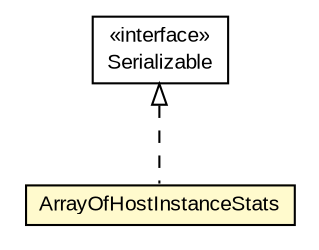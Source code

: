 #!/usr/local/bin/dot
#
# Class diagram 
# Generated by UMLGraph version R5_6-24-gf6e263 (http://www.umlgraph.org/)
#

digraph G {
	edge [fontname="arial",fontsize=10,labelfontname="arial",labelfontsize=10];
	node [fontname="arial",fontsize=10,shape=plaintext];
	nodesep=0.25;
	ranksep=0.5;
	// org.miloss.fgsms.services.interfaces.dataaccessservice.ArrayOfHostInstanceStats
	c145565 [label=<<table title="org.miloss.fgsms.services.interfaces.dataaccessservice.ArrayOfHostInstanceStats" border="0" cellborder="1" cellspacing="0" cellpadding="2" port="p" bgcolor="lemonChiffon" href="./ArrayOfHostInstanceStats.html">
		<tr><td><table border="0" cellspacing="0" cellpadding="1">
<tr><td align="center" balign="center"> ArrayOfHostInstanceStats </td></tr>
		</table></td></tr>
		</table>>, URL="./ArrayOfHostInstanceStats.html", fontname="arial", fontcolor="black", fontsize=10.0];
	//org.miloss.fgsms.services.interfaces.dataaccessservice.ArrayOfHostInstanceStats implements java.io.Serializable
	c146348:p -> c145565:p [dir=back,arrowtail=empty,style=dashed];
	// java.io.Serializable
	c146348 [label=<<table title="java.io.Serializable" border="0" cellborder="1" cellspacing="0" cellpadding="2" port="p" href="http://java.sun.com/j2se/1.4.2/docs/api/java/io/Serializable.html">
		<tr><td><table border="0" cellspacing="0" cellpadding="1">
<tr><td align="center" balign="center"> &#171;interface&#187; </td></tr>
<tr><td align="center" balign="center"> Serializable </td></tr>
		</table></td></tr>
		</table>>, URL="http://java.sun.com/j2se/1.4.2/docs/api/java/io/Serializable.html", fontname="arial", fontcolor="black", fontsize=10.0];
}


